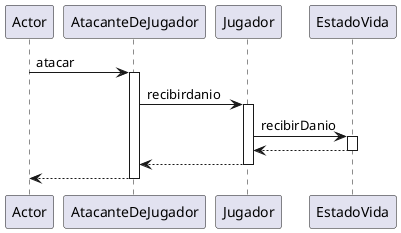 @startuml
participant Actor
Actor -> AtacanteDeJugador : atacar
activate AtacanteDeJugador
AtacanteDeJugador -> Jugador : recibirdanio
activate Jugador
Jugador -> EstadoVida : recibirDanio
activate EstadoVida
EstadoVida --> Jugador
deactivate EstadoVida
Jugador --> AtacanteDeJugador
deactivate Jugador
return
@enduml